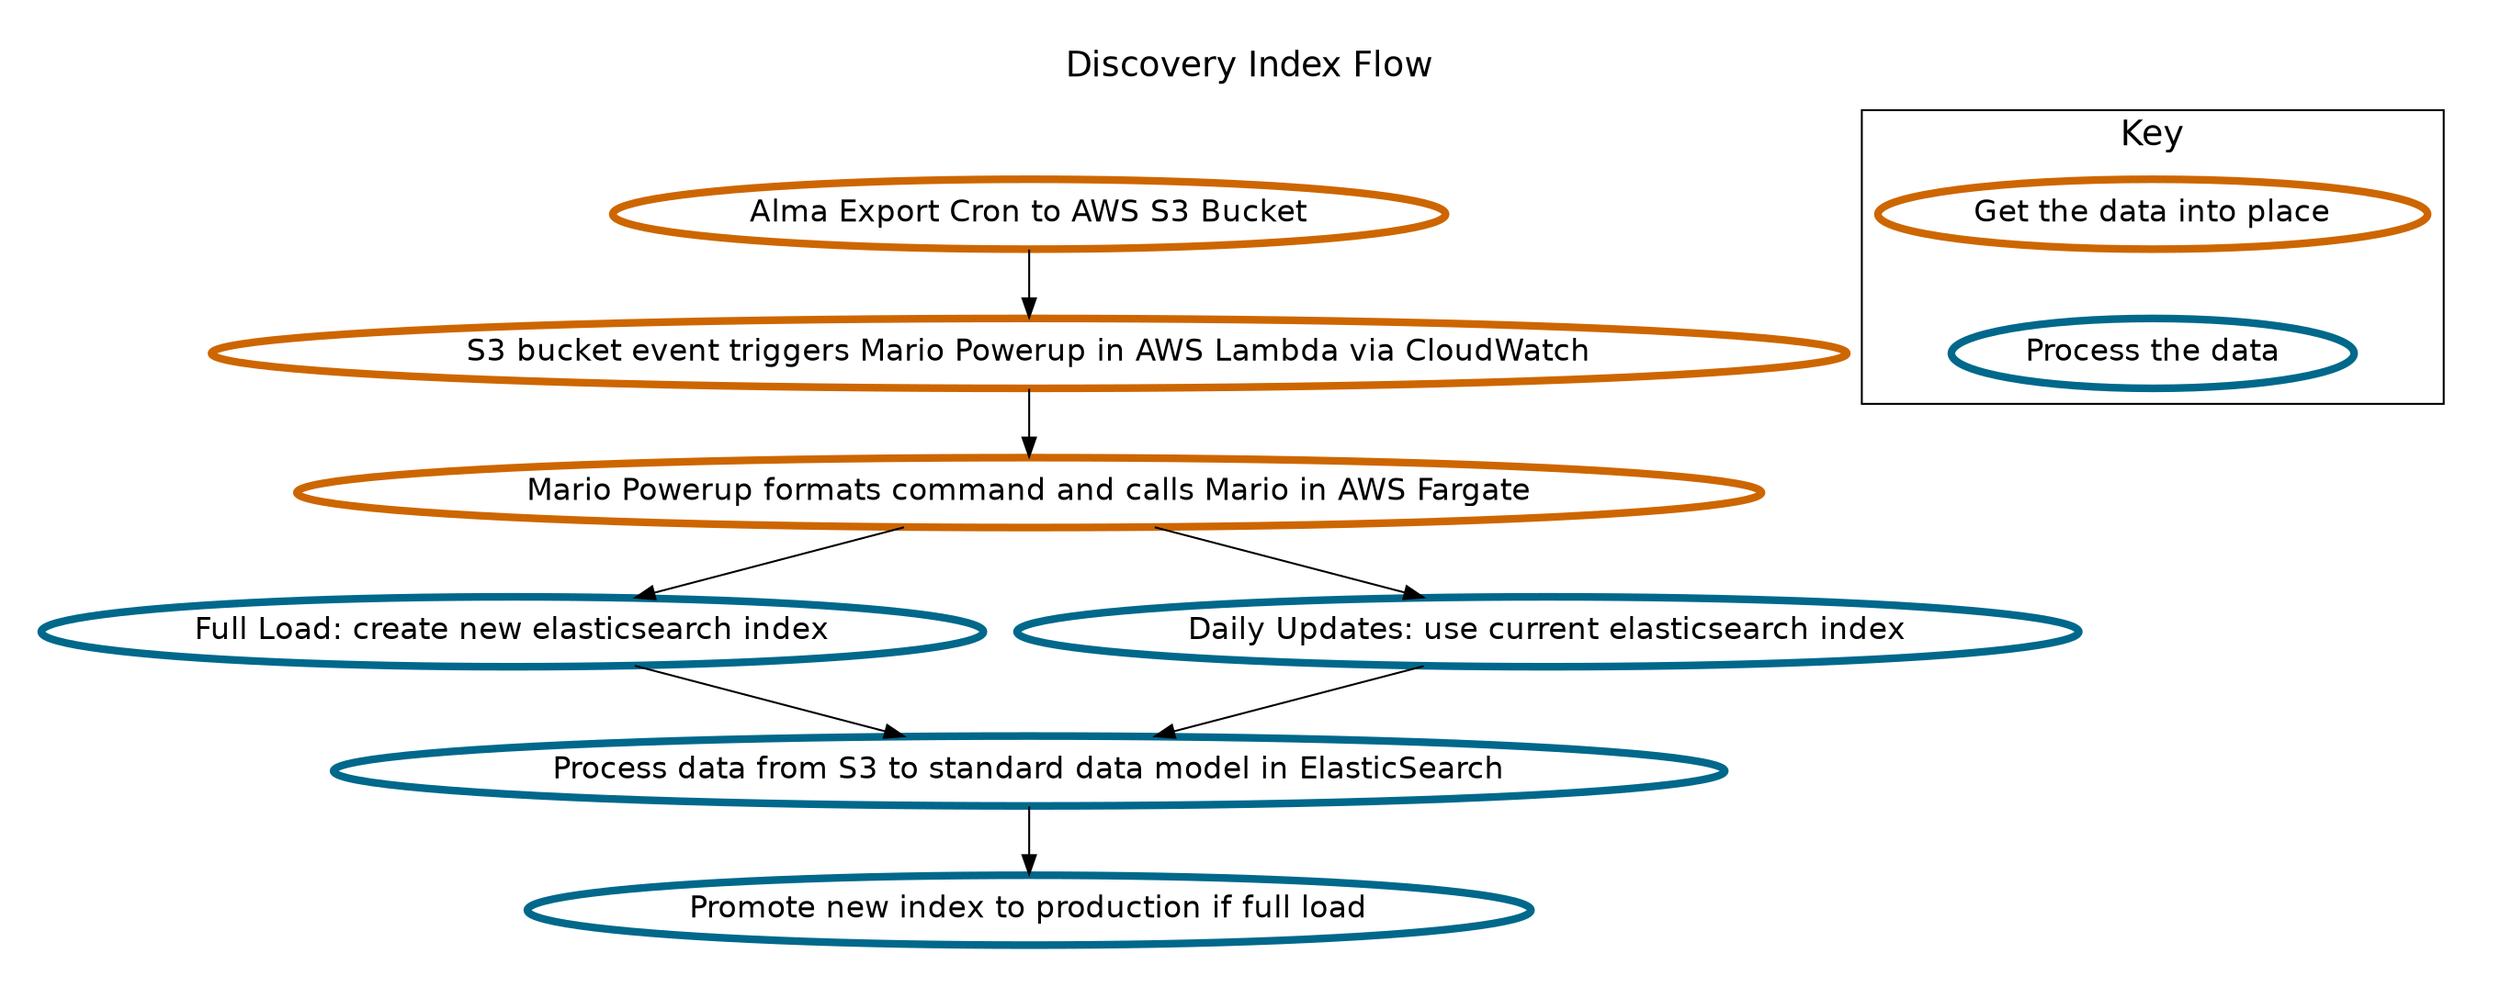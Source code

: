 // dot docs/charts/dip_architecture.dot -Tpng > docs/charts/dip_architecture.png
// requires installation of GraphViz (brew install graphviz, or
// http://www.graphviz.org/Download..php if that doesn't work)

digraph G {
  label="Discovery Index Flow";
  labelloc=t;
  fontname=helvetica;
  fontsize=18;
  node [style=filled, fontname=helvetica, fillcolor=white, penwidth=4, fontsize=16];
  pad=0.3;

  alma[label="Alma Export Cron to AWS S3 Bucket", color=DarkOrange3]
  s3Event[label="S3 bucket event triggers Mario Powerup in AWS Lambda via CloudWatch", color=DarkOrange3]
  lambda[label="Mario Powerup formats command and calls Mario in AWS Fargate", color=DarkOrange3]
  fullLoad[label="Full Load: create new elasticsearch index", color=DeepSkyBlue4]
  dailyLoad[label="Daily Updates: use current elasticsearch index", color=DeepSkyBlue4]
  process[label="Process data from S3 to standard data model in ElasticSearch", color=DeepSkyBlue4]
  updateAlias[label="Promote new index to production if full load", color=DeepSkyBlue4]

  alma -> s3Event
  s3Event -> lambda
  lambda -> fullLoad
  lambda -> dailyLoad
  dailyLoad -> process
  fullLoad -> process
  process -> updateAlias

  subgraph clusterLegend {
    label="Key";
    {
     k2[label="Process the data", color=DeepSkyBlue4];
     k1[label="Get the data into place", color=darkorange3];
     k1 -> k2 [style=invis]
     }
  }
}
